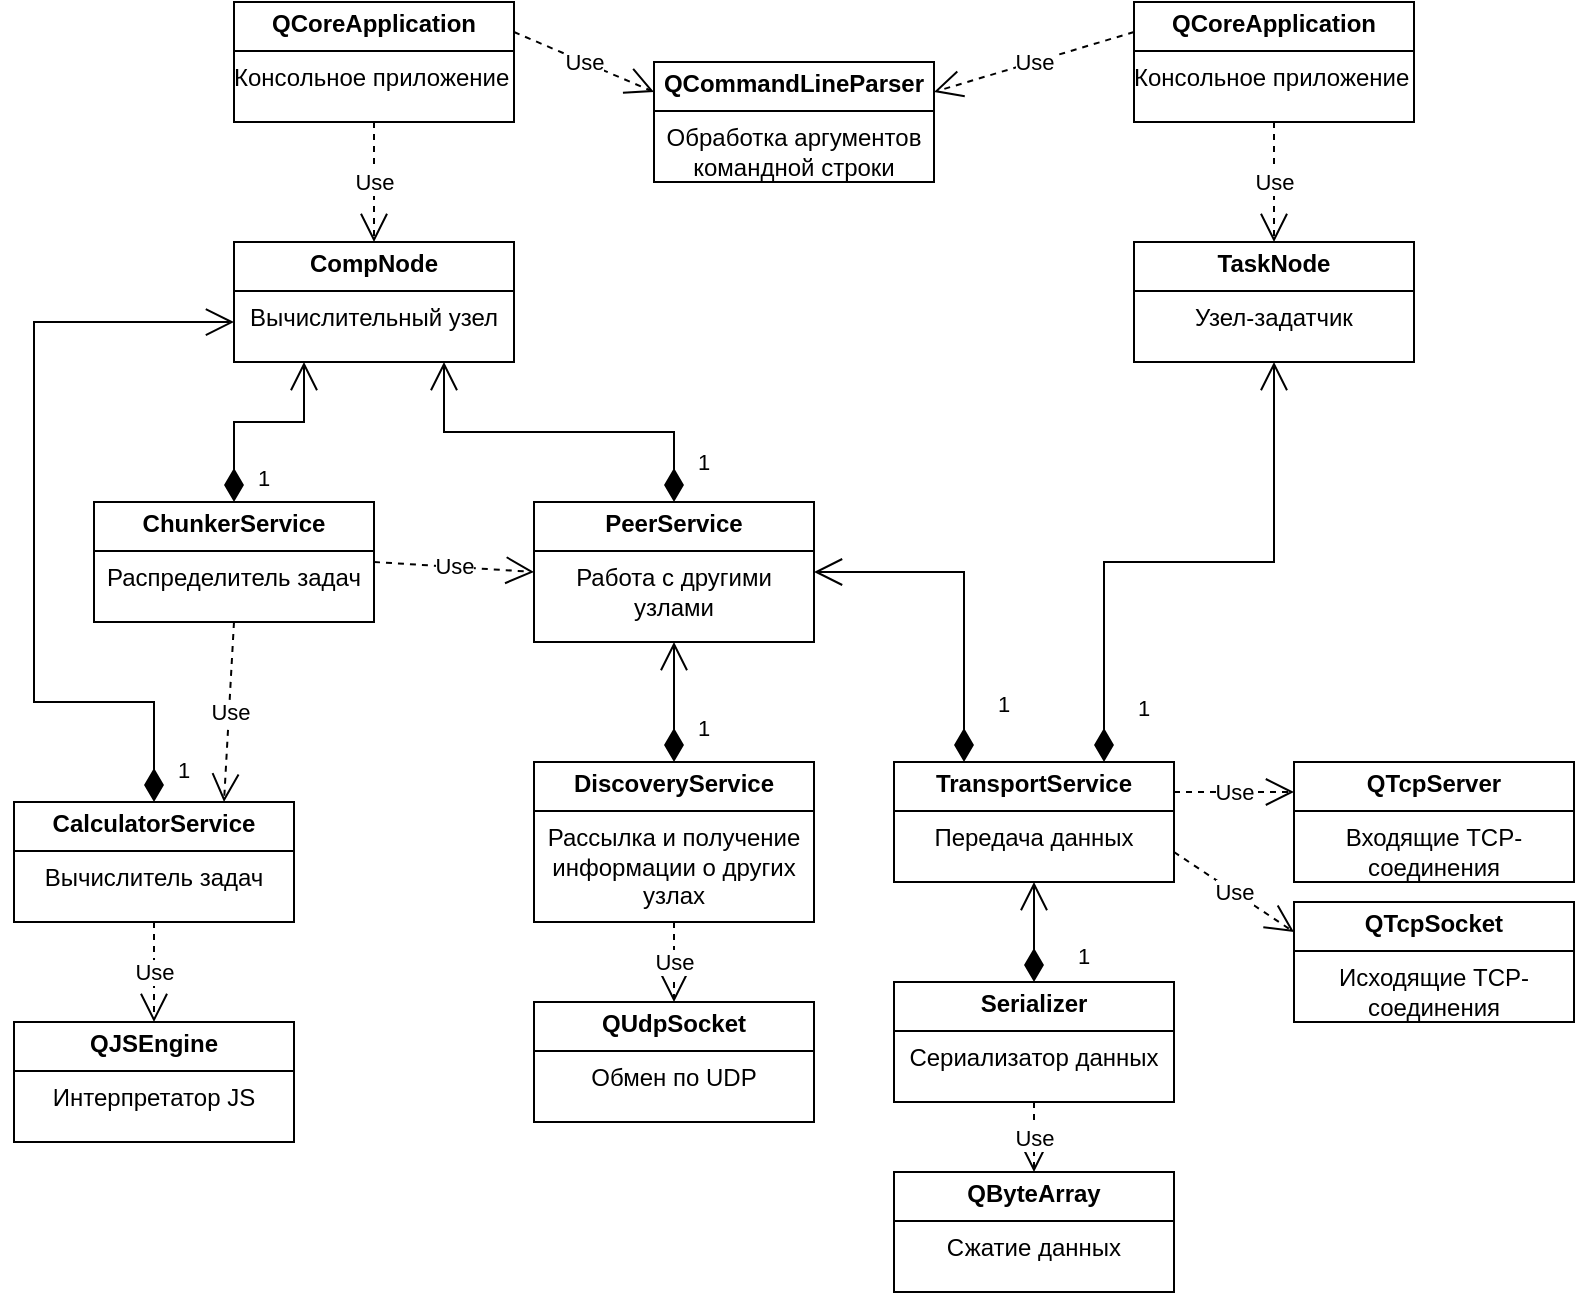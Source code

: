 <mxfile version="24.2.7" type="google">
  <diagram id="C5RBs43oDa-KdzZeNtuy" name="Page-1">
    <mxGraphModel grid="1" page="1" gridSize="10" guides="1" tooltips="1" connect="1" arrows="1" fold="1" pageScale="1" pageWidth="827" pageHeight="1169" math="0" shadow="0">
      <root>
        <mxCell id="WIyWlLk6GJQsqaUBKTNV-0" />
        <mxCell id="WIyWlLk6GJQsqaUBKTNV-1" parent="WIyWlLk6GJQsqaUBKTNV-0" />
        <mxCell id="NA0WevAxT_OsXfta3nQO-95" value="&lt;p style=&quot;margin:0px;margin-top:4px;text-align:center;&quot;&gt;&lt;b&gt;CompNode&lt;/b&gt;&lt;/p&gt;&lt;hr size=&quot;1&quot; style=&quot;border-style:solid;&quot;&gt;&lt;div style=&quot;text-align: center; height: 2px;&quot;&gt;Вычислительный узел&lt;/div&gt;" style="verticalAlign=top;align=left;overflow=fill;html=1;whiteSpace=wrap;" vertex="1" parent="WIyWlLk6GJQsqaUBKTNV-1">
          <mxGeometry x="130" y="180" width="140" height="60" as="geometry" />
        </mxCell>
        <mxCell id="NA0WevAxT_OsXfta3nQO-96" value="&lt;p style=&quot;margin:0px;margin-top:4px;text-align:center;&quot;&gt;&lt;b&gt;TaskNode&lt;/b&gt;&lt;/p&gt;&lt;hr size=&quot;1&quot; style=&quot;border-style:solid;&quot;&gt;&lt;div style=&quot;text-align: center; height: 2px;&quot;&gt;Узел-задатчик&lt;/div&gt;" style="verticalAlign=top;align=left;overflow=fill;html=1;whiteSpace=wrap;" vertex="1" parent="WIyWlLk6GJQsqaUBKTNV-1">
          <mxGeometry x="580" y="180" width="140" height="60" as="geometry" />
        </mxCell>
        <mxCell id="NA0WevAxT_OsXfta3nQO-97" value="&lt;p style=&quot;margin:0px;margin-top:4px;text-align:center;&quot;&gt;&lt;b&gt;DiscoveryService&lt;/b&gt;&lt;/p&gt;&lt;hr size=&quot;1&quot; style=&quot;border-style:solid;&quot;&gt;&lt;div style=&quot;text-align: center; height: 2px;&quot;&gt;Рассылка и получение информации о других узлах&lt;/div&gt;" style="verticalAlign=top;align=left;overflow=fill;html=1;whiteSpace=wrap;" vertex="1" parent="WIyWlLk6GJQsqaUBKTNV-1">
          <mxGeometry x="280" y="440" width="140" height="80" as="geometry" />
        </mxCell>
        <mxCell id="NA0WevAxT_OsXfta3nQO-99" value="&lt;p style=&quot;margin:0px;margin-top:4px;text-align:center;&quot;&gt;&lt;b&gt;PeerService&lt;/b&gt;&lt;/p&gt;&lt;hr size=&quot;1&quot; style=&quot;border-style:solid;&quot;&gt;&lt;div style=&quot;text-align: center; height: 2px;&quot;&gt;Работа с другими узлами&lt;/div&gt;" style="verticalAlign=top;align=left;overflow=fill;html=1;whiteSpace=wrap;" vertex="1" parent="WIyWlLk6GJQsqaUBKTNV-1">
          <mxGeometry x="280" y="310" width="140" height="70" as="geometry" />
        </mxCell>
        <mxCell id="NA0WevAxT_OsXfta3nQO-101" value="1" style="endArrow=open;html=1;endSize=12;startArrow=diamondThin;startSize=14;startFill=1;edgeStyle=orthogonalEdgeStyle;align=left;verticalAlign=bottom;rounded=0;exitX=0.5;exitY=0;exitDx=0;exitDy=0;entryX=0.75;entryY=1;entryDx=0;entryDy=0;" edge="1" parent="WIyWlLk6GJQsqaUBKTNV-1" source="NA0WevAxT_OsXfta3nQO-99" target="NA0WevAxT_OsXfta3nQO-95">
          <mxGeometry x="-0.875" y="-10" relative="1" as="geometry">
            <mxPoint x="120" y="280" as="sourcePoint" />
            <mxPoint x="280" y="280" as="targetPoint" />
            <mxPoint as="offset" />
          </mxGeometry>
        </mxCell>
        <mxCell id="NA0WevAxT_OsXfta3nQO-102" value="1" style="endArrow=open;html=1;endSize=12;startArrow=diamondThin;startSize=14;startFill=1;edgeStyle=orthogonalEdgeStyle;align=left;verticalAlign=bottom;rounded=0;exitX=0.5;exitY=0;exitDx=0;exitDy=0;entryX=0.5;entryY=1;entryDx=0;entryDy=0;" edge="1" parent="WIyWlLk6GJQsqaUBKTNV-1" source="NA0WevAxT_OsXfta3nQO-97" target="NA0WevAxT_OsXfta3nQO-99">
          <mxGeometry x="-0.714" y="-10" relative="1" as="geometry">
            <mxPoint x="540" y="480" as="sourcePoint" />
            <mxPoint x="700" y="480" as="targetPoint" />
            <mxPoint as="offset" />
          </mxGeometry>
        </mxCell>
        <mxCell id="NA0WevAxT_OsXfta3nQO-103" value="&lt;p style=&quot;margin:0px;margin-top:4px;text-align:center;&quot;&gt;&lt;b&gt;TransportService&lt;/b&gt;&lt;/p&gt;&lt;hr size=&quot;1&quot; style=&quot;border-style:solid;&quot;&gt;&lt;div style=&quot;text-align: center; height: 2px;&quot;&gt;Передача данных&lt;/div&gt;" style="verticalAlign=top;align=left;overflow=fill;html=1;whiteSpace=wrap;" vertex="1" parent="WIyWlLk6GJQsqaUBKTNV-1">
          <mxGeometry x="460" y="440" width="140" height="60" as="geometry" />
        </mxCell>
        <mxCell id="NA0WevAxT_OsXfta3nQO-110" value="&lt;p style=&quot;margin:0px;margin-top:4px;text-align:center;&quot;&gt;&lt;b&gt;Serializer&lt;/b&gt;&lt;/p&gt;&lt;hr size=&quot;1&quot; style=&quot;border-style:solid;&quot;&gt;&lt;div style=&quot;text-align: center; height: 2px;&quot;&gt;Сериализатор данных&lt;/div&gt;" style="verticalAlign=top;align=left;overflow=fill;html=1;whiteSpace=wrap;" vertex="1" parent="WIyWlLk6GJQsqaUBKTNV-1">
          <mxGeometry x="460" y="550" width="140" height="60" as="geometry" />
        </mxCell>
        <mxCell id="NA0WevAxT_OsXfta3nQO-115" value="&lt;p style=&quot;margin:0px;margin-top:4px;text-align:center;&quot;&gt;&lt;b&gt;CalculatorService&lt;/b&gt;&lt;/p&gt;&lt;hr size=&quot;1&quot; style=&quot;border-style:solid;&quot;&gt;&lt;div style=&quot;text-align: center; height: 2px;&quot;&gt;Вычислитель задач&lt;/div&gt;" style="verticalAlign=top;align=left;overflow=fill;html=1;whiteSpace=wrap;" vertex="1" parent="WIyWlLk6GJQsqaUBKTNV-1">
          <mxGeometry x="20" y="460" width="140" height="60" as="geometry" />
        </mxCell>
        <mxCell id="NA0WevAxT_OsXfta3nQO-116" value="1" style="endArrow=open;html=1;endSize=12;startArrow=diamondThin;startSize=14;startFill=1;edgeStyle=orthogonalEdgeStyle;align=left;verticalAlign=bottom;rounded=0;exitX=0.5;exitY=0;exitDx=0;exitDy=0;entryX=0;entryY=0.667;entryDx=0;entryDy=0;entryPerimeter=0;" edge="1" parent="WIyWlLk6GJQsqaUBKTNV-1" source="NA0WevAxT_OsXfta3nQO-115" target="NA0WevAxT_OsXfta3nQO-95">
          <mxGeometry x="-0.966" y="-10" relative="1" as="geometry">
            <mxPoint x="40" y="460" as="sourcePoint" />
            <mxPoint x="50" y="270" as="targetPoint" />
            <Array as="points">
              <mxPoint x="90" y="410" />
              <mxPoint x="30" y="410" />
              <mxPoint x="30" y="220" />
            </Array>
            <mxPoint as="offset" />
          </mxGeometry>
        </mxCell>
        <mxCell id="NA0WevAxT_OsXfta3nQO-117" value="&lt;p style=&quot;margin:0px;margin-top:4px;text-align:center;&quot;&gt;&lt;b&gt;ChunkerService&lt;/b&gt;&lt;br&gt;&lt;/p&gt;&lt;hr size=&quot;1&quot; style=&quot;border-style:solid;&quot;&gt;&lt;div style=&quot;text-align: center; height: 2px;&quot;&gt;Распределитель задач&lt;/div&gt;" style="verticalAlign=top;align=left;overflow=fill;html=1;whiteSpace=wrap;" vertex="1" parent="WIyWlLk6GJQsqaUBKTNV-1">
          <mxGeometry x="60" y="310" width="140" height="60" as="geometry" />
        </mxCell>
        <mxCell id="NA0WevAxT_OsXfta3nQO-118" value="1" style="endArrow=open;html=1;endSize=12;startArrow=diamondThin;startSize=14;startFill=1;edgeStyle=orthogonalEdgeStyle;align=left;verticalAlign=bottom;rounded=0;exitX=0.5;exitY=0;exitDx=0;exitDy=0;entryX=0.25;entryY=1;entryDx=0;entryDy=0;" edge="1" parent="WIyWlLk6GJQsqaUBKTNV-1" source="NA0WevAxT_OsXfta3nQO-117" target="NA0WevAxT_OsXfta3nQO-95">
          <mxGeometry x="-0.945" y="-10" relative="1" as="geometry">
            <mxPoint x="90" y="380" as="sourcePoint" />
            <mxPoint x="250" y="380" as="targetPoint" />
            <Array as="points">
              <mxPoint x="130" y="270" />
              <mxPoint x="165" y="270" />
            </Array>
            <mxPoint as="offset" />
          </mxGeometry>
        </mxCell>
        <mxCell id="NA0WevAxT_OsXfta3nQO-119" value="1" style="endArrow=open;html=1;endSize=12;startArrow=diamondThin;startSize=14;startFill=1;edgeStyle=orthogonalEdgeStyle;align=left;verticalAlign=bottom;rounded=0;exitX=0.5;exitY=0;exitDx=0;exitDy=0;entryX=0.5;entryY=1;entryDx=0;entryDy=0;" edge="1" parent="WIyWlLk6GJQsqaUBKTNV-1" source="NA0WevAxT_OsXfta3nQO-110" target="NA0WevAxT_OsXfta3nQO-103">
          <mxGeometry x="-0.833" y="-20" relative="1" as="geometry">
            <mxPoint x="440" y="560" as="sourcePoint" />
            <mxPoint x="600" y="560" as="targetPoint" />
            <mxPoint as="offset" />
          </mxGeometry>
        </mxCell>
        <mxCell id="NA0WevAxT_OsXfta3nQO-120" value="1" style="endArrow=open;html=1;endSize=12;startArrow=diamondThin;startSize=14;startFill=1;edgeStyle=orthogonalEdgeStyle;align=left;verticalAlign=bottom;rounded=0;exitX=0.25;exitY=0;exitDx=0;exitDy=0;entryX=1;entryY=0.5;entryDx=0;entryDy=0;" edge="1" parent="WIyWlLk6GJQsqaUBKTNV-1" source="NA0WevAxT_OsXfta3nQO-103" target="NA0WevAxT_OsXfta3nQO-99">
          <mxGeometry x="-0.765" y="-15" relative="1" as="geometry">
            <mxPoint x="490" y="370" as="sourcePoint" />
            <mxPoint x="650" y="370" as="targetPoint" />
            <mxPoint as="offset" />
          </mxGeometry>
        </mxCell>
        <mxCell id="NA0WevAxT_OsXfta3nQO-121" value="1" style="endArrow=open;html=1;endSize=12;startArrow=diamondThin;startSize=14;startFill=1;edgeStyle=orthogonalEdgeStyle;align=left;verticalAlign=bottom;rounded=0;exitX=0.75;exitY=0;exitDx=0;exitDy=0;entryX=0.5;entryY=1;entryDx=0;entryDy=0;" edge="1" parent="WIyWlLk6GJQsqaUBKTNV-1" source="NA0WevAxT_OsXfta3nQO-103" target="NA0WevAxT_OsXfta3nQO-96">
          <mxGeometry x="-0.873" y="-15" relative="1" as="geometry">
            <mxPoint x="540" y="380" as="sourcePoint" />
            <mxPoint x="700" y="380" as="targetPoint" />
            <mxPoint as="offset" />
          </mxGeometry>
        </mxCell>
        <mxCell id="NA0WevAxT_OsXfta3nQO-122" value="Use" style="endArrow=open;endSize=12;dashed=1;html=1;rounded=0;exitX=1;exitY=0.5;exitDx=0;exitDy=0;entryX=0;entryY=0.5;entryDx=0;entryDy=0;" edge="1" parent="WIyWlLk6GJQsqaUBKTNV-1" source="NA0WevAxT_OsXfta3nQO-117" target="NA0WevAxT_OsXfta3nQO-99">
          <mxGeometry width="160" relative="1" as="geometry">
            <mxPoint x="190" y="410" as="sourcePoint" />
            <mxPoint x="350" y="410" as="targetPoint" />
          </mxGeometry>
        </mxCell>
        <mxCell id="NA0WevAxT_OsXfta3nQO-123" value="Use" style="endArrow=open;endSize=12;dashed=1;html=1;rounded=0;exitX=0.5;exitY=1;exitDx=0;exitDy=0;entryX=0.75;entryY=0;entryDx=0;entryDy=0;" edge="1" parent="WIyWlLk6GJQsqaUBKTNV-1" source="NA0WevAxT_OsXfta3nQO-117" target="NA0WevAxT_OsXfta3nQO-115">
          <mxGeometry width="160" relative="1" as="geometry">
            <mxPoint x="160" y="400" as="sourcePoint" />
            <mxPoint x="320" y="400" as="targetPoint" />
          </mxGeometry>
        </mxCell>
        <mxCell id="NA0WevAxT_OsXfta3nQO-124" value="&lt;p style=&quot;margin:0px;margin-top:4px;text-align:center;&quot;&gt;&lt;b&gt;QJSEngine&lt;/b&gt;&lt;/p&gt;&lt;hr size=&quot;1&quot; style=&quot;border-style:solid;&quot;&gt;&lt;div style=&quot;text-align: center; height: 2px;&quot;&gt;Интерпретатор JS&lt;/div&gt;" style="verticalAlign=top;align=left;overflow=fill;html=1;whiteSpace=wrap;" vertex="1" parent="WIyWlLk6GJQsqaUBKTNV-1">
          <mxGeometry x="20" y="570" width="140" height="60" as="geometry" />
        </mxCell>
        <mxCell id="NA0WevAxT_OsXfta3nQO-125" value="Use" style="endArrow=open;endSize=12;dashed=1;html=1;rounded=0;exitX=0.5;exitY=1;exitDx=0;exitDy=0;entryX=0.5;entryY=0;entryDx=0;entryDy=0;" edge="1" parent="WIyWlLk6GJQsqaUBKTNV-1" source="NA0WevAxT_OsXfta3nQO-115" target="NA0WevAxT_OsXfta3nQO-124">
          <mxGeometry width="160" relative="1" as="geometry">
            <mxPoint x="90" y="520" as="sourcePoint" />
            <mxPoint x="140" y="540" as="targetPoint" />
          </mxGeometry>
        </mxCell>
        <mxCell id="NA0WevAxT_OsXfta3nQO-126" value="&lt;p style=&quot;margin:0px;margin-top:4px;text-align:center;&quot;&gt;&lt;b&gt;QUdpSocket&lt;/b&gt;&lt;/p&gt;&lt;hr size=&quot;1&quot; style=&quot;border-style:solid;&quot;&gt;&lt;div style=&quot;text-align: center; height: 2px;&quot;&gt;Обмен по UDP&lt;/div&gt;" style="verticalAlign=top;align=left;overflow=fill;html=1;whiteSpace=wrap;" vertex="1" parent="WIyWlLk6GJQsqaUBKTNV-1">
          <mxGeometry x="280" y="560" width="140" height="60" as="geometry" />
        </mxCell>
        <mxCell id="NA0WevAxT_OsXfta3nQO-127" value="Use" style="endArrow=open;endSize=12;dashed=1;html=1;rounded=0;exitX=0.5;exitY=1;exitDx=0;exitDy=0;entryX=0.5;entryY=0;entryDx=0;entryDy=0;" edge="1" parent="WIyWlLk6GJQsqaUBKTNV-1" source="NA0WevAxT_OsXfta3nQO-97" target="NA0WevAxT_OsXfta3nQO-126">
          <mxGeometry width="160" relative="1" as="geometry">
            <mxPoint x="320" y="730" as="sourcePoint" />
            <mxPoint x="480" y="730" as="targetPoint" />
          </mxGeometry>
        </mxCell>
        <mxCell id="NA0WevAxT_OsXfta3nQO-128" value="&lt;p style=&quot;margin:0px;margin-top:4px;text-align:center;&quot;&gt;&lt;b&gt;QTcpServer&lt;/b&gt;&lt;/p&gt;&lt;hr size=&quot;1&quot; style=&quot;border-style:solid;&quot;&gt;&lt;div style=&quot;text-align: center; height: 2px;&quot;&gt;Входящие TCP-соединения&lt;/div&gt;" style="verticalAlign=top;align=left;overflow=fill;html=1;whiteSpace=wrap;" vertex="1" parent="WIyWlLk6GJQsqaUBKTNV-1">
          <mxGeometry x="660" y="440" width="140" height="60" as="geometry" />
        </mxCell>
        <mxCell id="NA0WevAxT_OsXfta3nQO-130" value="&lt;p style=&quot;margin:0px;margin-top:4px;text-align:center;&quot;&gt;&lt;b&gt;QTcpSocket&lt;/b&gt;&lt;/p&gt;&lt;hr size=&quot;1&quot; style=&quot;border-style:solid;&quot;&gt;&lt;div style=&quot;text-align: center; height: 2px;&quot;&gt;Исходящие TCP-соединения&lt;/div&gt;" style="verticalAlign=top;align=left;overflow=fill;html=1;whiteSpace=wrap;" vertex="1" parent="WIyWlLk6GJQsqaUBKTNV-1">
          <mxGeometry x="660" y="510" width="140" height="60" as="geometry" />
        </mxCell>
        <mxCell id="NA0WevAxT_OsXfta3nQO-131" value="&lt;p style=&quot;margin:0px;margin-top:4px;text-align:center;&quot;&gt;&lt;b&gt;QByteArray&lt;/b&gt;&lt;/p&gt;&lt;hr size=&quot;1&quot; style=&quot;border-style:solid;&quot;&gt;&lt;div style=&quot;height:2px;&quot;&gt;&lt;div style=&quot;text-align: center;&quot;&gt;&lt;span style=&quot;background-color: initial;&quot;&gt;Сжатие данных&lt;/span&gt;&lt;/div&gt;&lt;br&gt;&lt;/div&gt;" style="verticalAlign=top;align=left;overflow=fill;html=1;whiteSpace=wrap;" vertex="1" parent="WIyWlLk6GJQsqaUBKTNV-1">
          <mxGeometry x="460" y="645" width="140" height="60" as="geometry" />
        </mxCell>
        <mxCell id="NA0WevAxT_OsXfta3nQO-132" value="Use" style="endArrow=open;endSize=12;dashed=1;html=1;rounded=0;exitX=1;exitY=0.75;exitDx=0;exitDy=0;entryX=0;entryY=0.25;entryDx=0;entryDy=0;" edge="1" parent="WIyWlLk6GJQsqaUBKTNV-1" source="NA0WevAxT_OsXfta3nQO-103" target="NA0WevAxT_OsXfta3nQO-130">
          <mxGeometry width="160" relative="1" as="geometry">
            <mxPoint x="610" y="400" as="sourcePoint" />
            <mxPoint x="640" y="540" as="targetPoint" />
          </mxGeometry>
        </mxCell>
        <mxCell id="NA0WevAxT_OsXfta3nQO-133" value="Use" style="endArrow=open;endSize=12;dashed=1;html=1;rounded=0;entryX=0;entryY=0.25;entryDx=0;entryDy=0;exitX=1;exitY=0.25;exitDx=0;exitDy=0;" edge="1" parent="WIyWlLk6GJQsqaUBKTNV-1" source="NA0WevAxT_OsXfta3nQO-103" target="NA0WevAxT_OsXfta3nQO-128">
          <mxGeometry width="160" relative="1" as="geometry">
            <mxPoint x="630" y="400" as="sourcePoint" />
            <mxPoint x="830" y="660" as="targetPoint" />
          </mxGeometry>
        </mxCell>
        <mxCell id="NA0WevAxT_OsXfta3nQO-134" value="Use" style="endArrow=open;endSize=12;dashed=1;html=1;rounded=0;exitX=0.5;exitY=1;exitDx=0;exitDy=0;entryX=0.5;entryY=0;entryDx=0;entryDy=0;" edge="1" parent="WIyWlLk6GJQsqaUBKTNV-1" source="NA0WevAxT_OsXfta3nQO-110" target="NA0WevAxT_OsXfta3nQO-131">
          <mxGeometry width="160" relative="1" as="geometry">
            <mxPoint x="550" y="780" as="sourcePoint" />
            <mxPoint x="400" y="650" as="targetPoint" />
          </mxGeometry>
        </mxCell>
        <mxCell id="xjNj_IuimR9hDedzmhvD-0" value="&lt;p style=&quot;margin:0px;margin-top:4px;text-align:center;&quot;&gt;&lt;b&gt;QCommandLineParser&lt;/b&gt;&lt;/p&gt;&lt;hr size=&quot;1&quot; style=&quot;border-style:solid;&quot;&gt;&lt;div style=&quot;text-align: center; height: 2px;&quot;&gt;Обработка аргументов командной строки&lt;/div&gt;" style="verticalAlign=top;align=left;overflow=fill;html=1;whiteSpace=wrap;" vertex="1" parent="WIyWlLk6GJQsqaUBKTNV-1">
          <mxGeometry x="340" y="90" width="140" height="60" as="geometry" />
        </mxCell>
        <mxCell id="xjNj_IuimR9hDedzmhvD-1" value="Use" style="endArrow=open;endSize=12;dashed=1;html=1;rounded=0;exitX=0;exitY=0.25;exitDx=0;exitDy=0;entryX=1;entryY=0.25;entryDx=0;entryDy=0;" edge="1" parent="WIyWlLk6GJQsqaUBKTNV-1" source="xjNj_IuimR9hDedzmhvD-5" target="xjNj_IuimR9hDedzmhvD-0">
          <mxGeometry width="160" relative="1" as="geometry">
            <mxPoint x="430" y="290" as="sourcePoint" />
            <mxPoint x="590" y="290" as="targetPoint" />
          </mxGeometry>
        </mxCell>
        <mxCell id="xjNj_IuimR9hDedzmhvD-3" value="Use" style="endArrow=open;endSize=12;dashed=1;html=1;rounded=0;exitX=1;exitY=0.25;exitDx=0;exitDy=0;entryX=0;entryY=0.25;entryDx=0;entryDy=0;" edge="1" parent="WIyWlLk6GJQsqaUBKTNV-1" source="xjNj_IuimR9hDedzmhvD-4" target="xjNj_IuimR9hDedzmhvD-0">
          <mxGeometry width="160" relative="1" as="geometry">
            <mxPoint x="170" y="150" as="sourcePoint" />
            <mxPoint x="330" y="150" as="targetPoint" />
          </mxGeometry>
        </mxCell>
        <mxCell id="xjNj_IuimR9hDedzmhvD-4" value="&lt;p style=&quot;margin:0px;margin-top:4px;text-align:center;&quot;&gt;&lt;b&gt;QCoreApplication&lt;/b&gt;&lt;/p&gt;&lt;hr size=&quot;1&quot; style=&quot;border-style:solid;&quot;&gt;&lt;div style=&quot;height:2px;&quot;&gt;Консольное приложение&lt;/div&gt;" style="verticalAlign=top;align=left;overflow=fill;html=1;whiteSpace=wrap;" vertex="1" parent="WIyWlLk6GJQsqaUBKTNV-1">
          <mxGeometry x="130" y="60" width="140" height="60" as="geometry" />
        </mxCell>
        <mxCell id="xjNj_IuimR9hDedzmhvD-5" value="&lt;p style=&quot;margin:0px;margin-top:4px;text-align:center;&quot;&gt;&lt;b&gt;QCoreApplication&lt;/b&gt;&lt;/p&gt;&lt;hr size=&quot;1&quot; style=&quot;border-style:solid;&quot;&gt;&lt;div style=&quot;height:2px;&quot;&gt;Консольное приложение&lt;/div&gt;" style="verticalAlign=top;align=left;overflow=fill;html=1;whiteSpace=wrap;" vertex="1" parent="WIyWlLk6GJQsqaUBKTNV-1">
          <mxGeometry x="580" y="60" width="140" height="60" as="geometry" />
        </mxCell>
        <mxCell id="U6148r-HD9zVrAZlnlMe-0" value="Use" style="endArrow=open;endSize=12;dashed=1;html=1;rounded=0;exitX=0.5;exitY=1;exitDx=0;exitDy=0;entryX=0.5;entryY=0;entryDx=0;entryDy=0;" edge="1" parent="WIyWlLk6GJQsqaUBKTNV-1" source="xjNj_IuimR9hDedzmhvD-4" target="NA0WevAxT_OsXfta3nQO-95">
          <mxGeometry width="160" relative="1" as="geometry">
            <mxPoint x="50" y="140" as="sourcePoint" />
            <mxPoint x="210" y="140" as="targetPoint" />
          </mxGeometry>
        </mxCell>
        <mxCell id="U6148r-HD9zVrAZlnlMe-1" value="Use" style="endArrow=open;endSize=12;dashed=1;html=1;rounded=0;entryX=0.5;entryY=0;entryDx=0;entryDy=0;exitX=0.5;exitY=1;exitDx=0;exitDy=0;" edge="1" parent="WIyWlLk6GJQsqaUBKTNV-1" source="xjNj_IuimR9hDedzmhvD-5" target="NA0WevAxT_OsXfta3nQO-96">
          <mxGeometry width="160" relative="1" as="geometry">
            <mxPoint x="640" y="130" as="sourcePoint" />
            <mxPoint x="570" y="230" as="targetPoint" />
          </mxGeometry>
        </mxCell>
      </root>
    </mxGraphModel>
  </diagram>
</mxfile>
